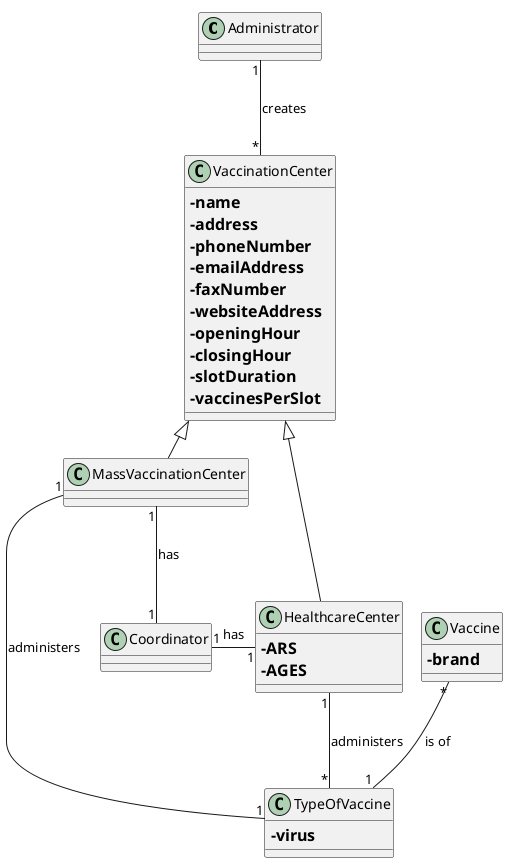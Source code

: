 @startuml
'https://plantuml.com/class-diagram
!pragma layout smetana

class Administrator

class TypeOfVaccine{
==-virus
}

class Vaccine{
==-brand
}

class VaccinationCenter{
==-name
==-address
==-phoneNumber
==-emailAddress
==-faxNumber
==-websiteAddress
==-openingHour
==-closingHour
==-slotDuration
==-vaccinesPerSlot
}

class Coordinator

class MassVaccinationCenter extends VaccinationCenter{

}

class HealthcareCenter extends VaccinationCenter{
==-ARS
==-AGES
}

Administrator "1" --- "*" VaccinationCenter: creates >
MassVaccinationCenter "1" --- "1" Coordinator: has >
HealthcareCenter "1" -l- "1" Coordinator: has >
MassVaccinationCenter "1" --- "1" TypeOfVaccine: administers >
HealthcareCenter "1" --- "*" TypeOfVaccine: administers >
Vaccine "*" --- "1" TypeOfVaccine: is of >

@enduml